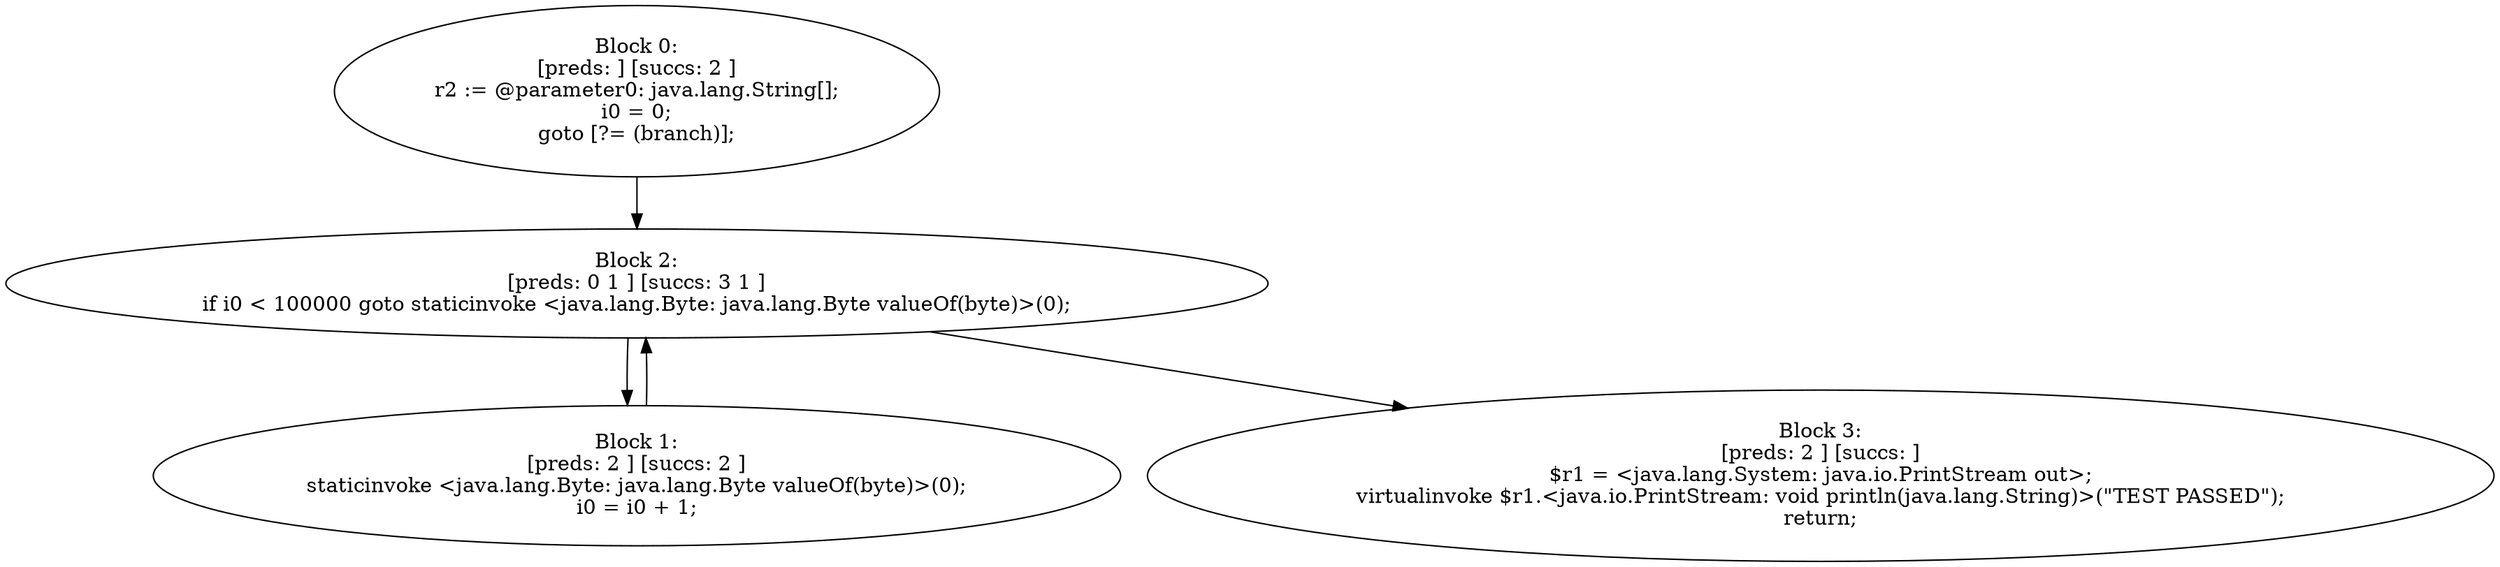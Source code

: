 digraph "unitGraph" {
    "Block 0:
[preds: ] [succs: 2 ]
r2 := @parameter0: java.lang.String[];
i0 = 0;
goto [?= (branch)];
"
    "Block 1:
[preds: 2 ] [succs: 2 ]
staticinvoke <java.lang.Byte: java.lang.Byte valueOf(byte)>(0);
i0 = i0 + 1;
"
    "Block 2:
[preds: 0 1 ] [succs: 3 1 ]
if i0 < 100000 goto staticinvoke <java.lang.Byte: java.lang.Byte valueOf(byte)>(0);
"
    "Block 3:
[preds: 2 ] [succs: ]
$r1 = <java.lang.System: java.io.PrintStream out>;
virtualinvoke $r1.<java.io.PrintStream: void println(java.lang.String)>(\"TEST PASSED\");
return;
"
    "Block 0:
[preds: ] [succs: 2 ]
r2 := @parameter0: java.lang.String[];
i0 = 0;
goto [?= (branch)];
"->"Block 2:
[preds: 0 1 ] [succs: 3 1 ]
if i0 < 100000 goto staticinvoke <java.lang.Byte: java.lang.Byte valueOf(byte)>(0);
";
    "Block 1:
[preds: 2 ] [succs: 2 ]
staticinvoke <java.lang.Byte: java.lang.Byte valueOf(byte)>(0);
i0 = i0 + 1;
"->"Block 2:
[preds: 0 1 ] [succs: 3 1 ]
if i0 < 100000 goto staticinvoke <java.lang.Byte: java.lang.Byte valueOf(byte)>(0);
";
    "Block 2:
[preds: 0 1 ] [succs: 3 1 ]
if i0 < 100000 goto staticinvoke <java.lang.Byte: java.lang.Byte valueOf(byte)>(0);
"->"Block 3:
[preds: 2 ] [succs: ]
$r1 = <java.lang.System: java.io.PrintStream out>;
virtualinvoke $r1.<java.io.PrintStream: void println(java.lang.String)>(\"TEST PASSED\");
return;
";
    "Block 2:
[preds: 0 1 ] [succs: 3 1 ]
if i0 < 100000 goto staticinvoke <java.lang.Byte: java.lang.Byte valueOf(byte)>(0);
"->"Block 1:
[preds: 2 ] [succs: 2 ]
staticinvoke <java.lang.Byte: java.lang.Byte valueOf(byte)>(0);
i0 = i0 + 1;
";
}
